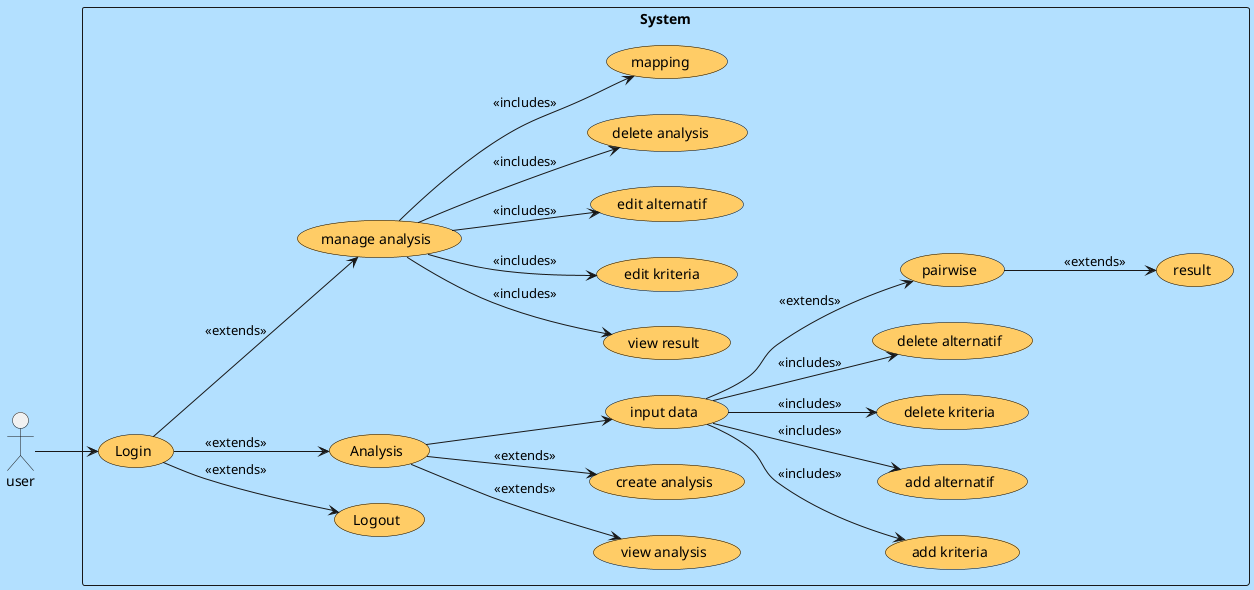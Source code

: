 @startuml
left to right direction
skinparam backgroundColor #b3e0ff
skinparam packageStyle rectangle
skinparam usecase {
  BackgroundColor #ffcc66
  BorderColor black
}

actor user

rectangle System {
  usecase "Login" as UC1
  usecase "Logout" as UC2

  usecase "Analysis" as UC3
  usecase "view analysis" as UC4
  usecase "create analysis" as UC5

  usecase "input data" as UC6
  usecase "add kriteria" as UC7
  usecase "add alternatif" as UC8
  usecase "delete kriteria" as UC9
  usecase "delete alternatif" as UC10
  usecase "pairwise" as UC11
  usecase "result" as UC12
  usecase "manage analysis" as UC13
  usecase "view result" as UC14
  usecase "edit kriteria " as UC15
  usecase "edit alternatif " as UC16
  usecase "delete analysis  " as UC17
  usecase "mapping  " as UC18

  user --> UC1
  UC1 --> UC2 : <<extends>>
  UC1 --> UC3 : <<extends>>

  UC3 --> UC4 : <<extends>>
  UC3 --> UC5 : <<extends>>
  UC3 --> UC6

  UC6 --> UC7 : <<includes>>
  UC6 --> UC8 : <<includes>>
  UC6 --> UC9 : <<includes>>
  UC6 --> UC10 : <<includes>>

  UC6 --> UC11 : <<extends>>

  UC11 --> UC12 : <<extends>>
  UC1 --> UC13 : <<extends>>

  UC13 --> UC14 : <<includes>>
  UC13 --> UC15 : <<includes>>
  UC13 --> UC16 :  <<includes>>
  UC13 --> UC17 :  <<includes>>
  UC13 --> UC18 :  <<includes>>
}
@enduml
